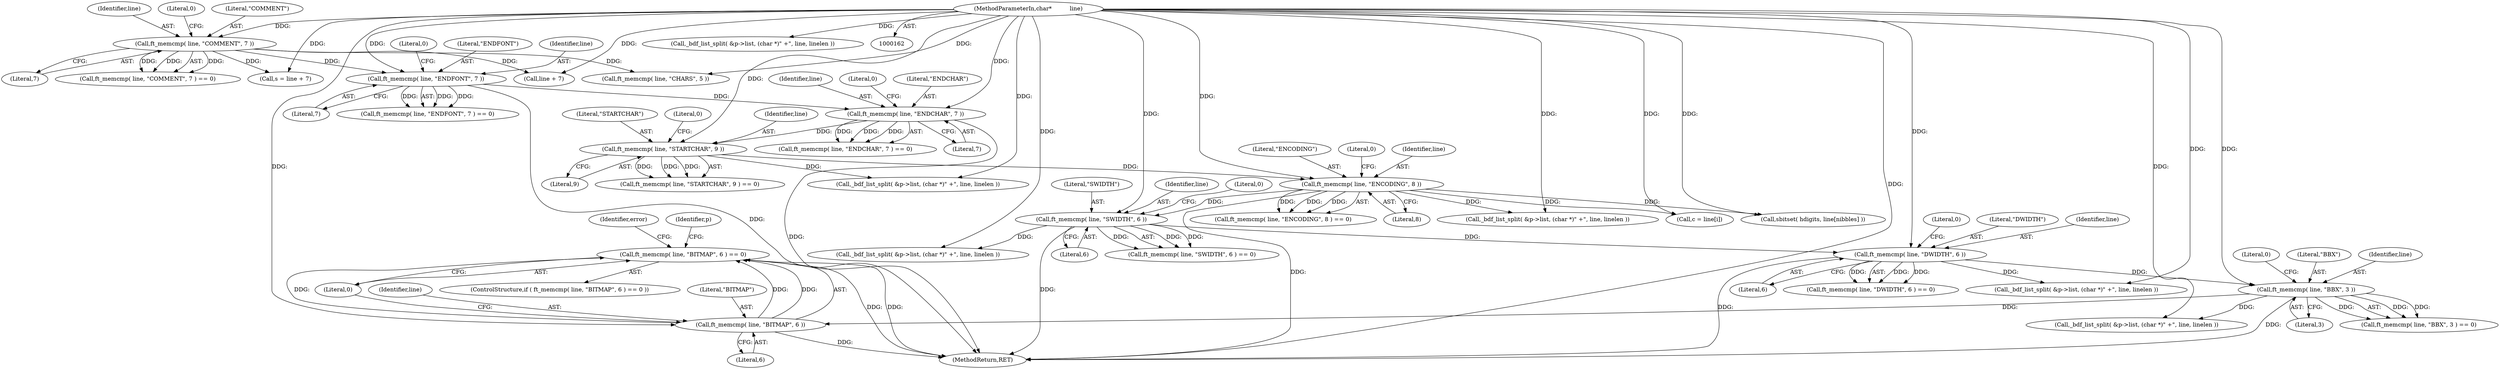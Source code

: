 digraph "0_savannah_7f2e4f4f553f6836be7683f66226afac3fa979b8@API" {
"1001446" [label="(Call,ft_memcmp( line, \"BITMAP\", 6 ) == 0)"];
"1001447" [label="(Call,ft_memcmp( line, \"BITMAP\", 6 ))"];
"1001132" [label="(Call,ft_memcmp( line, \"BBX\", 3 ))"];
"1001051" [label="(Call,ft_memcmp( line, \"DWIDTH\", 6 ))"];
"1000998" [label="(Call,ft_memcmp( line, \"SWIDTH\", 6 ))"];
"1000477" [label="(Call,ft_memcmp( line, \"ENCODING\", 8 ))"];
"1000397" [label="(Call,ft_memcmp( line, \"STARTCHAR\", 9 ))"];
"1000356" [label="(Call,ft_memcmp( line, \"ENDCHAR\", 7 ))"];
"1000330" [label="(Call,ft_memcmp( line, \"ENDFONT\", 7 ))"];
"1000205" [label="(Call,ft_memcmp( line, \"COMMENT\", 7 ))"];
"1000163" [label="(MethodParameterIn,char*          line)"];
"1000478" [label="(Identifier,line)"];
"1001002" [label="(Literal,0)"];
"1001001" [label="(Literal,6)"];
"1000208" [label="(Literal,7)"];
"1001450" [label="(Literal,6)"];
"1001053" [label="(Literal,\"DWIDTH\")"];
"1001000" [label="(Literal,\"SWIDTH\")"];
"1000396" [label="(Call,ft_memcmp( line, \"STARTCHAR\", 9 ) == 0)"];
"1001448" [label="(Identifier,line)"];
"1000330" [label="(Call,ft_memcmp( line, \"ENDFONT\", 7 ))"];
"1000997" [label="(Call,ft_memcmp( line, \"SWIDTH\", 6 ) == 0)"];
"1000480" [label="(Literal,8)"];
"1000332" [label="(Literal,\"ENDFONT\")"];
"1000333" [label="(Literal,7)"];
"1001134" [label="(Literal,\"BBX\")"];
"1001445" [label="(ControlStructure,if ( ft_memcmp( line, \"BITMAP\", 6 ) == 0 ))"];
"1000398" [label="(Identifier,line)"];
"1000163" [label="(MethodParameterIn,char*          line)"];
"1001051" [label="(Call,ft_memcmp( line, \"DWIDTH\", 6 ))"];
"1000207" [label="(Literal,\"COMMENT\")"];
"1000998" [label="(Call,ft_memcmp( line, \"SWIDTH\", 6 ))"];
"1000214" [label="(Call,s = line + 7)"];
"1000331" [label="(Identifier,line)"];
"1000479" [label="(Literal,\"ENCODING\")"];
"1000357" [label="(Identifier,line)"];
"1001054" [label="(Literal,6)"];
"1001540" [label="(Identifier,error)"];
"1000399" [label="(Literal,\"STARTCHAR\")"];
"1000216" [label="(Call,line + 7)"];
"1000400" [label="(Literal,9)"];
"1001148" [label="(Call,_bdf_list_split( &p->list, (char *)\" +\", line, linelen ))"];
"1001132" [label="(Call,ft_memcmp( line, \"BBX\", 3 ))"];
"1000477" [label="(Call,ft_memcmp( line, \"ENCODING\", 8 ))"];
"1000356" [label="(Call,ft_memcmp( line, \"ENDCHAR\", 7 ))"];
"1000875" [label="(Call,c = line[i])"];
"1001451" [label="(Literal,0)"];
"1001014" [label="(Call,_bdf_list_split( &p->list, (char *)\" +\", line, linelen ))"];
"1001447" [label="(Call,ft_memcmp( line, \"BITMAP\", 6 ))"];
"1000248" [label="(Call,ft_memcmp( line, \"CHARS\", 5 ))"];
"1000260" [label="(Call,_bdf_list_split( &p->list, (char *)\" +\", line, linelen ))"];
"1000359" [label="(Literal,7)"];
"1001131" [label="(Call,ft_memcmp( line, \"BBX\", 3 ) == 0)"];
"1001446" [label="(Call,ft_memcmp( line, \"BITMAP\", 6 ) == 0)"];
"1000360" [label="(Literal,0)"];
"1000481" [label="(Literal,0)"];
"1001135" [label="(Literal,3)"];
"1000204" [label="(Call,ft_memcmp( line, \"COMMENT\", 7 ) == 0)"];
"1000355" [label="(Call,ft_memcmp( line, \"ENDCHAR\", 7 ) == 0)"];
"1001449" [label="(Literal,\"BITMAP\")"];
"1000969" [label="(Call,sbitset( hdigits, line[nibbles] ))"];
"1000334" [label="(Literal,0)"];
"1000409" [label="(Call,_bdf_list_split( &p->list, (char *)\" +\", line, linelen ))"];
"1000401" [label="(Literal,0)"];
"1000397" [label="(Call,ft_memcmp( line, \"STARTCHAR\", 9 ))"];
"1001458" [label="(Identifier,p)"];
"1001067" [label="(Call,_bdf_list_split( &p->list, (char *)\" +\", line, linelen ))"];
"1001133" [label="(Identifier,line)"];
"1001562" [label="(MethodReturn,RET)"];
"1001052" [label="(Identifier,line)"];
"1000476" [label="(Call,ft_memcmp( line, \"ENCODING\", 8 ) == 0)"];
"1000205" [label="(Call,ft_memcmp( line, \"COMMENT\", 7 ))"];
"1001055" [label="(Literal,0)"];
"1000999" [label="(Identifier,line)"];
"1001136" [label="(Literal,0)"];
"1000206" [label="(Identifier,line)"];
"1001050" [label="(Call,ft_memcmp( line, \"DWIDTH\", 6 ) == 0)"];
"1000329" [label="(Call,ft_memcmp( line, \"ENDFONT\", 7 ) == 0)"];
"1000497" [label="(Call,_bdf_list_split( &p->list, (char *)\" +\", line, linelen ))"];
"1000209" [label="(Literal,0)"];
"1000358" [label="(Literal,\"ENDCHAR\")"];
"1001446" -> "1001445"  [label="AST: "];
"1001446" -> "1001451"  [label="CFG: "];
"1001447" -> "1001446"  [label="AST: "];
"1001451" -> "1001446"  [label="AST: "];
"1001458" -> "1001446"  [label="CFG: "];
"1001540" -> "1001446"  [label="CFG: "];
"1001446" -> "1001562"  [label="DDG: "];
"1001446" -> "1001562"  [label="DDG: "];
"1001447" -> "1001446"  [label="DDG: "];
"1001447" -> "1001446"  [label="DDG: "];
"1001447" -> "1001446"  [label="DDG: "];
"1001447" -> "1001450"  [label="CFG: "];
"1001448" -> "1001447"  [label="AST: "];
"1001449" -> "1001447"  [label="AST: "];
"1001450" -> "1001447"  [label="AST: "];
"1001451" -> "1001447"  [label="CFG: "];
"1001447" -> "1001562"  [label="DDG: "];
"1001132" -> "1001447"  [label="DDG: "];
"1000163" -> "1001447"  [label="DDG: "];
"1001132" -> "1001131"  [label="AST: "];
"1001132" -> "1001135"  [label="CFG: "];
"1001133" -> "1001132"  [label="AST: "];
"1001134" -> "1001132"  [label="AST: "];
"1001135" -> "1001132"  [label="AST: "];
"1001136" -> "1001132"  [label="CFG: "];
"1001132" -> "1001562"  [label="DDG: "];
"1001132" -> "1001131"  [label="DDG: "];
"1001132" -> "1001131"  [label="DDG: "];
"1001132" -> "1001131"  [label="DDG: "];
"1001051" -> "1001132"  [label="DDG: "];
"1000163" -> "1001132"  [label="DDG: "];
"1001132" -> "1001148"  [label="DDG: "];
"1001051" -> "1001050"  [label="AST: "];
"1001051" -> "1001054"  [label="CFG: "];
"1001052" -> "1001051"  [label="AST: "];
"1001053" -> "1001051"  [label="AST: "];
"1001054" -> "1001051"  [label="AST: "];
"1001055" -> "1001051"  [label="CFG: "];
"1001051" -> "1001562"  [label="DDG: "];
"1001051" -> "1001050"  [label="DDG: "];
"1001051" -> "1001050"  [label="DDG: "];
"1001051" -> "1001050"  [label="DDG: "];
"1000998" -> "1001051"  [label="DDG: "];
"1000163" -> "1001051"  [label="DDG: "];
"1001051" -> "1001067"  [label="DDG: "];
"1000998" -> "1000997"  [label="AST: "];
"1000998" -> "1001001"  [label="CFG: "];
"1000999" -> "1000998"  [label="AST: "];
"1001000" -> "1000998"  [label="AST: "];
"1001001" -> "1000998"  [label="AST: "];
"1001002" -> "1000998"  [label="CFG: "];
"1000998" -> "1001562"  [label="DDG: "];
"1000998" -> "1000997"  [label="DDG: "];
"1000998" -> "1000997"  [label="DDG: "];
"1000998" -> "1000997"  [label="DDG: "];
"1000477" -> "1000998"  [label="DDG: "];
"1000163" -> "1000998"  [label="DDG: "];
"1000998" -> "1001014"  [label="DDG: "];
"1000477" -> "1000476"  [label="AST: "];
"1000477" -> "1000480"  [label="CFG: "];
"1000478" -> "1000477"  [label="AST: "];
"1000479" -> "1000477"  [label="AST: "];
"1000480" -> "1000477"  [label="AST: "];
"1000481" -> "1000477"  [label="CFG: "];
"1000477" -> "1001562"  [label="DDG: "];
"1000477" -> "1000476"  [label="DDG: "];
"1000477" -> "1000476"  [label="DDG: "];
"1000477" -> "1000476"  [label="DDG: "];
"1000397" -> "1000477"  [label="DDG: "];
"1000163" -> "1000477"  [label="DDG: "];
"1000477" -> "1000497"  [label="DDG: "];
"1000477" -> "1000875"  [label="DDG: "];
"1000477" -> "1000969"  [label="DDG: "];
"1000397" -> "1000396"  [label="AST: "];
"1000397" -> "1000400"  [label="CFG: "];
"1000398" -> "1000397"  [label="AST: "];
"1000399" -> "1000397"  [label="AST: "];
"1000400" -> "1000397"  [label="AST: "];
"1000401" -> "1000397"  [label="CFG: "];
"1000397" -> "1000396"  [label="DDG: "];
"1000397" -> "1000396"  [label="DDG: "];
"1000397" -> "1000396"  [label="DDG: "];
"1000356" -> "1000397"  [label="DDG: "];
"1000163" -> "1000397"  [label="DDG: "];
"1000397" -> "1000409"  [label="DDG: "];
"1000356" -> "1000355"  [label="AST: "];
"1000356" -> "1000359"  [label="CFG: "];
"1000357" -> "1000356"  [label="AST: "];
"1000358" -> "1000356"  [label="AST: "];
"1000359" -> "1000356"  [label="AST: "];
"1000360" -> "1000356"  [label="CFG: "];
"1000356" -> "1001562"  [label="DDG: "];
"1000356" -> "1000355"  [label="DDG: "];
"1000356" -> "1000355"  [label="DDG: "];
"1000356" -> "1000355"  [label="DDG: "];
"1000330" -> "1000356"  [label="DDG: "];
"1000163" -> "1000356"  [label="DDG: "];
"1000330" -> "1000329"  [label="AST: "];
"1000330" -> "1000333"  [label="CFG: "];
"1000331" -> "1000330"  [label="AST: "];
"1000332" -> "1000330"  [label="AST: "];
"1000333" -> "1000330"  [label="AST: "];
"1000334" -> "1000330"  [label="CFG: "];
"1000330" -> "1001562"  [label="DDG: "];
"1000330" -> "1000329"  [label="DDG: "];
"1000330" -> "1000329"  [label="DDG: "];
"1000330" -> "1000329"  [label="DDG: "];
"1000205" -> "1000330"  [label="DDG: "];
"1000163" -> "1000330"  [label="DDG: "];
"1000205" -> "1000204"  [label="AST: "];
"1000205" -> "1000208"  [label="CFG: "];
"1000206" -> "1000205"  [label="AST: "];
"1000207" -> "1000205"  [label="AST: "];
"1000208" -> "1000205"  [label="AST: "];
"1000209" -> "1000205"  [label="CFG: "];
"1000205" -> "1000204"  [label="DDG: "];
"1000205" -> "1000204"  [label="DDG: "];
"1000205" -> "1000204"  [label="DDG: "];
"1000163" -> "1000205"  [label="DDG: "];
"1000205" -> "1000214"  [label="DDG: "];
"1000205" -> "1000216"  [label="DDG: "];
"1000205" -> "1000248"  [label="DDG: "];
"1000163" -> "1000162"  [label="AST: "];
"1000163" -> "1001562"  [label="DDG: "];
"1000163" -> "1000214"  [label="DDG: "];
"1000163" -> "1000216"  [label="DDG: "];
"1000163" -> "1000248"  [label="DDG: "];
"1000163" -> "1000260"  [label="DDG: "];
"1000163" -> "1000409"  [label="DDG: "];
"1000163" -> "1000497"  [label="DDG: "];
"1000163" -> "1000875"  [label="DDG: "];
"1000163" -> "1000969"  [label="DDG: "];
"1000163" -> "1001014"  [label="DDG: "];
"1000163" -> "1001067"  [label="DDG: "];
"1000163" -> "1001148"  [label="DDG: "];
}
